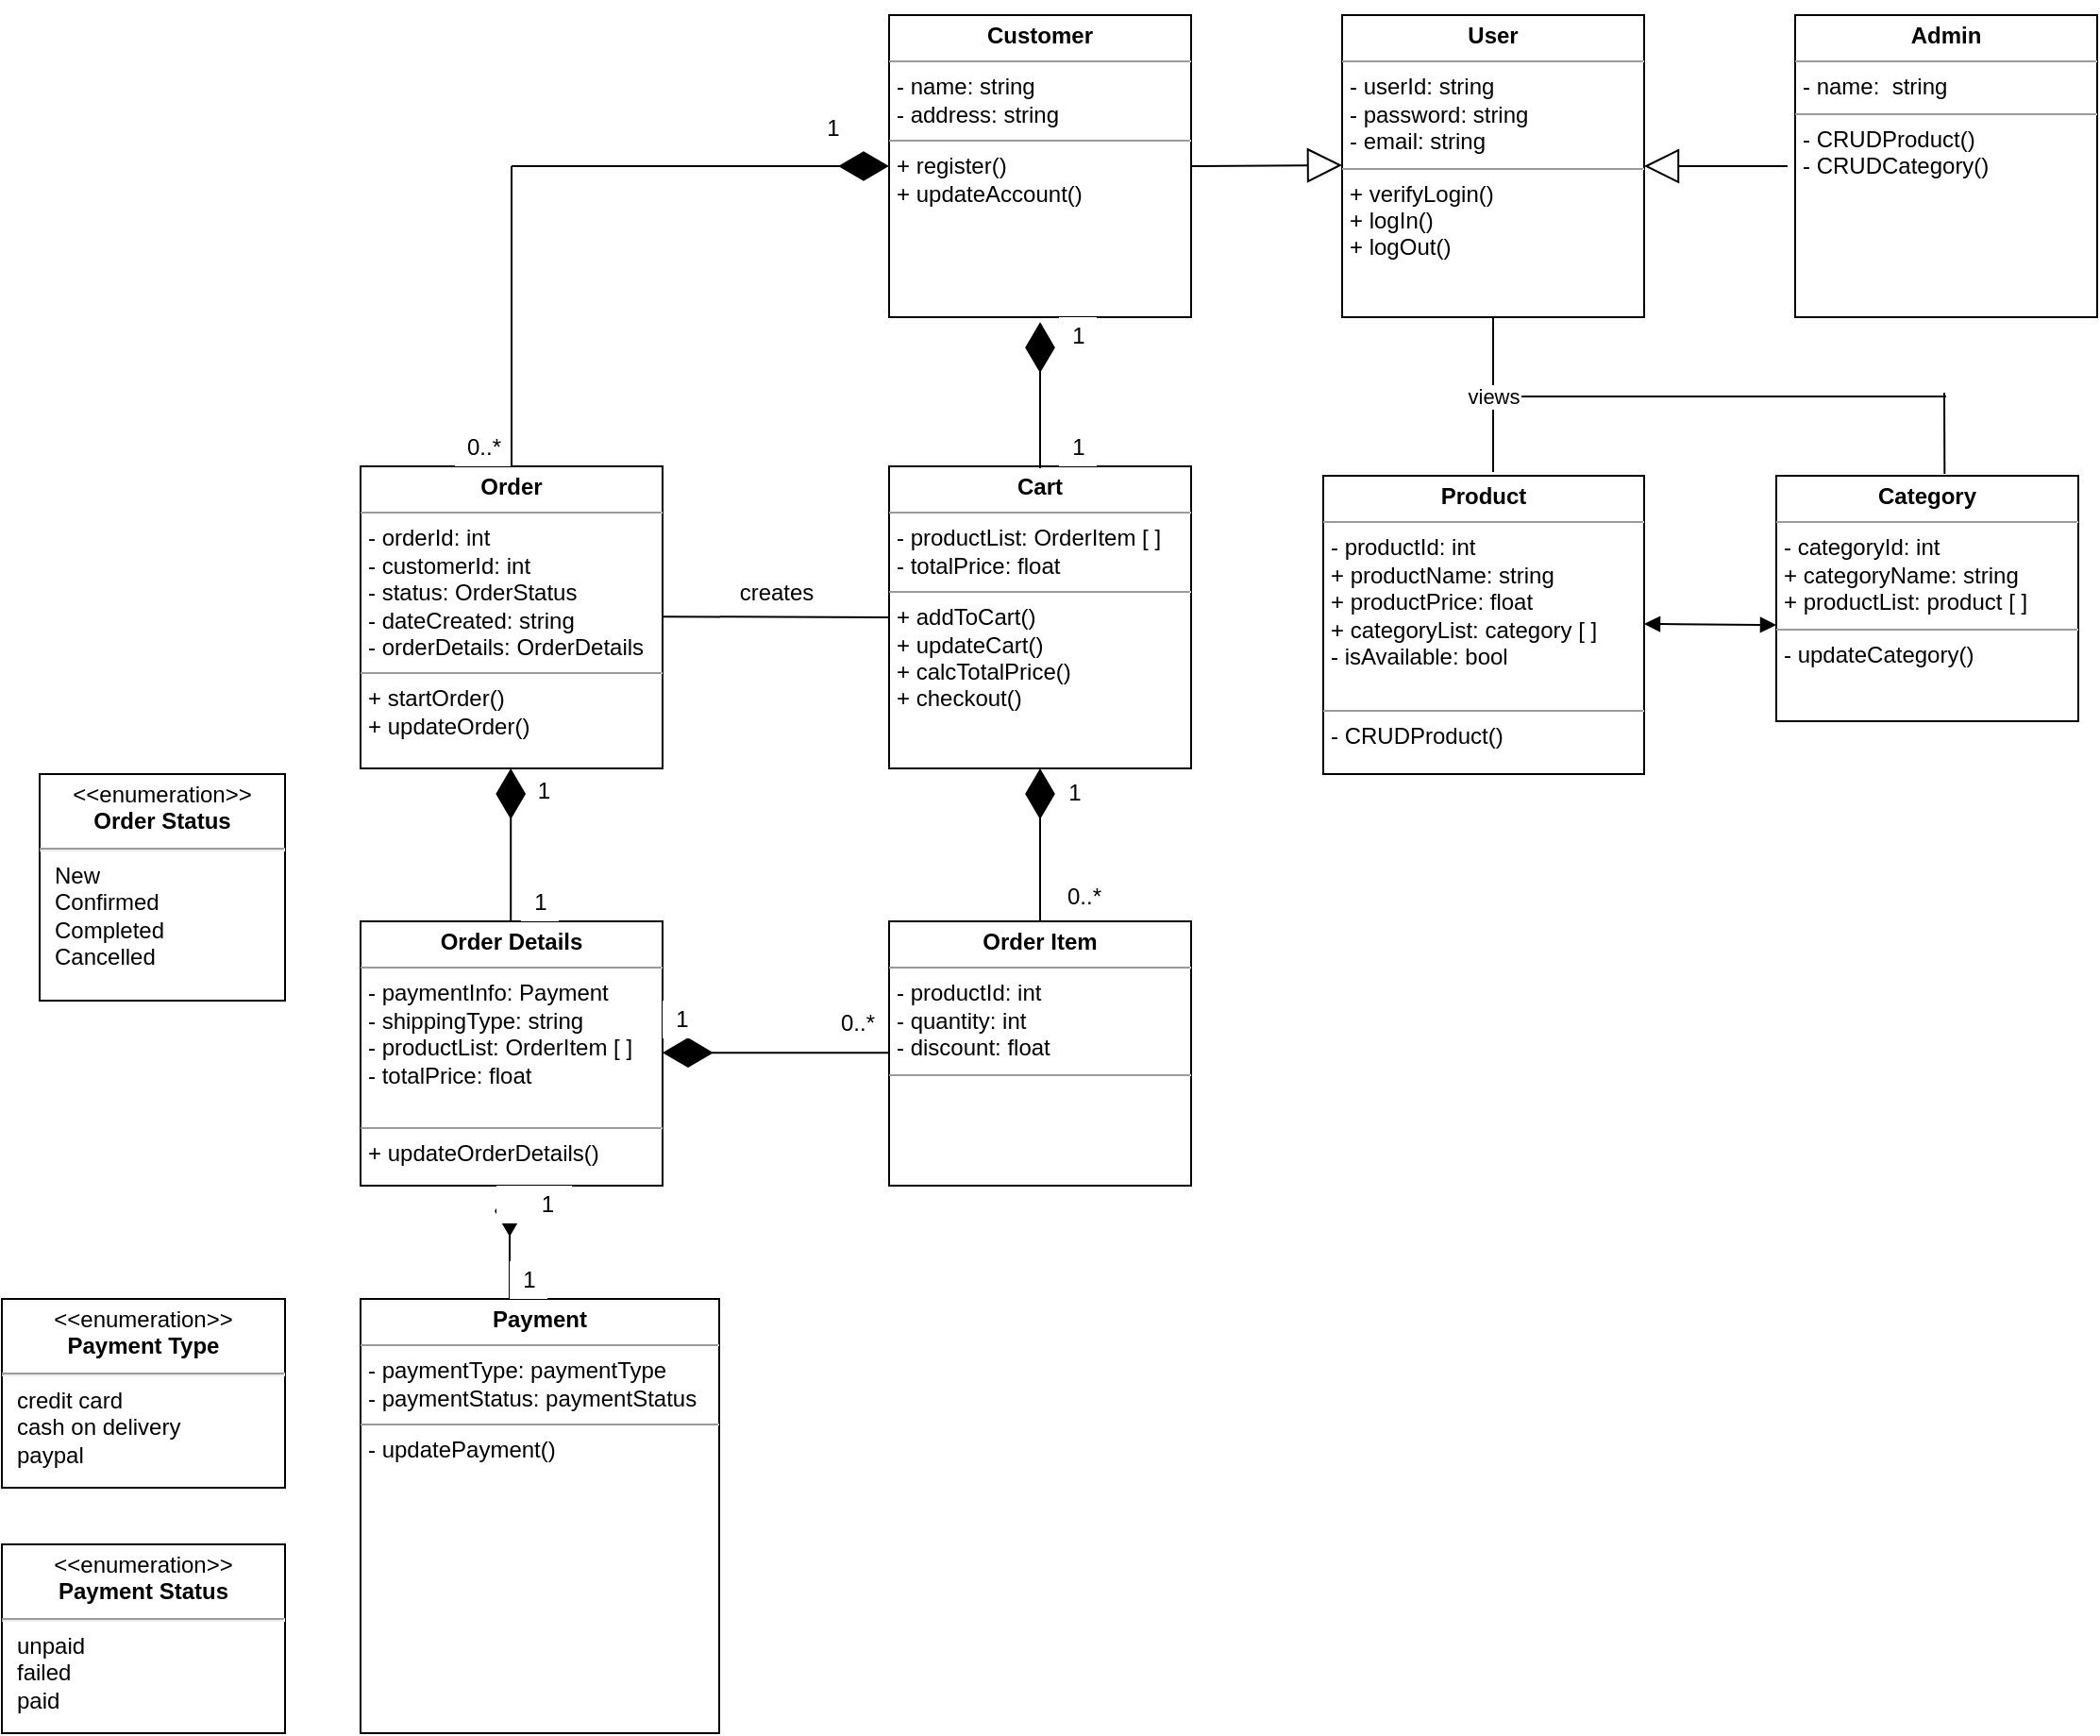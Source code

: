 <mxfile>
    <diagram id="4WTziGNIGlmO13hIclLN" name="Page-1">
        <mxGraphModel dx="2909" dy="871" grid="1" gridSize="10" guides="1" tooltips="1" connect="1" arrows="1" fold="1" page="1" pageScale="1" pageWidth="1100" pageHeight="850" background="none" math="0" shadow="0">
            <root>
                <mxCell id="0"/>
                <mxCell id="1" parent="0"/>
                <mxCell id="10" value="&lt;p style=&quot;margin: 0px ; margin-top: 4px ; text-align: center&quot;&gt;&lt;b&gt;Customer&lt;/b&gt;&lt;/p&gt;&lt;hr size=&quot;1&quot;&gt;&lt;p style=&quot;margin: 0px ; margin-left: 4px&quot;&gt;- name: string&lt;/p&gt;&lt;p style=&quot;margin: 0px ; margin-left: 4px&quot;&gt;- address: string&lt;/p&gt;&lt;hr size=&quot;1&quot;&gt;&lt;p style=&quot;margin: 0px ; margin-left: 4px&quot;&gt;+ register()&lt;/p&gt;&lt;p style=&quot;margin: 0px ; margin-left: 4px&quot;&gt;+ updateAccount()&lt;/p&gt;" style="verticalAlign=top;align=left;overflow=fill;fontSize=12;fontFamily=Helvetica;html=1;" parent="1" vertex="1">
                    <mxGeometry x="40" y="80" width="160" height="160" as="geometry"/>
                </mxCell>
                <mxCell id="14" value="&lt;p style=&quot;margin: 0px ; margin-top: 4px ; text-align: center&quot;&gt;&lt;b&gt;User&lt;/b&gt;&lt;/p&gt;&lt;hr size=&quot;1&quot;&gt;&lt;p style=&quot;margin: 0px ; margin-left: 4px&quot;&gt;- userId: string&lt;/p&gt;&lt;p style=&quot;margin: 0px ; margin-left: 4px&quot;&gt;- password: string&lt;/p&gt;&lt;p style=&quot;margin: 0px ; margin-left: 4px&quot;&gt;- email: string&lt;/p&gt;&lt;hr size=&quot;1&quot;&gt;&lt;p style=&quot;margin: 0px ; margin-left: 4px&quot;&gt;+ verifyLogin()&lt;/p&gt;&lt;p style=&quot;margin: 0px 0px 0px 4px&quot;&gt;+ logIn()&lt;/p&gt;&lt;p style=&quot;margin: 0px 0px 0px 4px&quot;&gt;+ logOut()&lt;/p&gt;" style="verticalAlign=top;align=left;overflow=fill;fontSize=12;fontFamily=Helvetica;html=1;" parent="1" vertex="1">
                    <mxGeometry x="280" y="80" width="160" height="160" as="geometry"/>
                </mxCell>
                <mxCell id="79" style="edgeStyle=none;rounded=0;orthogonalLoop=1;jettySize=auto;html=1;exitX=0.5;exitY=0;exitDx=0;exitDy=0;" parent="1" source="18" edge="1">
                    <mxGeometry relative="1" as="geometry">
                        <mxPoint x="600" y="80" as="targetPoint"/>
                    </mxGeometry>
                </mxCell>
                <mxCell id="18" value="&lt;p style=&quot;margin: 0px ; margin-top: 4px ; text-align: center&quot;&gt;&lt;b&gt;Admin&lt;/b&gt;&lt;/p&gt;&lt;hr size=&quot;1&quot;&gt;&lt;p style=&quot;margin: 0px ; margin-left: 4px&quot;&gt;- name:&amp;nbsp; string&lt;/p&gt;&lt;hr size=&quot;1&quot;&gt;&lt;p style=&quot;margin: 0px ; margin-left: 4px&quot;&gt;- CRUDProduct()&lt;/p&gt;&lt;p style=&quot;margin: 0px ; margin-left: 4px&quot;&gt;- CRUDCategory()&lt;/p&gt;" style="verticalAlign=top;align=left;overflow=fill;fontSize=12;fontFamily=Helvetica;html=1;" parent="1" vertex="1">
                    <mxGeometry x="520" y="80" width="160" height="160" as="geometry"/>
                </mxCell>
                <mxCell id="19" value="&lt;p style=&quot;margin: 0px ; margin-top: 4px ; text-align: center&quot;&gt;&lt;b&gt;Cart&lt;/b&gt;&lt;/p&gt;&lt;hr size=&quot;1&quot;&gt;&lt;p style=&quot;margin: 0px ; margin-left: 4px&quot;&gt;- productList: OrderItem [ ]&lt;/p&gt;&lt;p style=&quot;margin: 0px ; margin-left: 4px&quot;&gt;- totalPrice: float&lt;/p&gt;&lt;hr size=&quot;1&quot;&gt;&lt;p style=&quot;margin: 0px ; margin-left: 4px&quot;&gt;+ addToCart()&lt;/p&gt;&lt;p style=&quot;margin: 0px ; margin-left: 4px&quot;&gt;+ updateCart()&lt;/p&gt;&lt;p style=&quot;margin: 0px ; margin-left: 4px&quot;&gt;+ calcTotalPrice()&lt;/p&gt;&lt;p style=&quot;margin: 0px ; margin-left: 4px&quot;&gt;+ checkout()&lt;/p&gt;" style="verticalAlign=top;align=left;overflow=fill;fontSize=12;fontFamily=Helvetica;html=1;" parent="1" vertex="1">
                    <mxGeometry x="40" y="319" width="160" height="160" as="geometry"/>
                </mxCell>
                <mxCell id="20" value="&lt;p style=&quot;margin: 0px ; margin-top: 4px ; text-align: center&quot;&gt;&lt;b&gt;Order&lt;/b&gt;&lt;/p&gt;&lt;hr size=&quot;1&quot;&gt;&lt;p style=&quot;margin: 0px ; margin-left: 4px&quot;&gt;- orderId: int&lt;/p&gt;&lt;p style=&quot;margin: 0px ; margin-left: 4px&quot;&gt;- customerId: int&lt;/p&gt;&lt;p style=&quot;margin: 0px ; margin-left: 4px&quot;&gt;- status: OrderStatus&lt;/p&gt;&lt;p style=&quot;margin: 0px ; margin-left: 4px&quot;&gt;&lt;span&gt;- dateCreated: string&lt;/span&gt;&lt;br&gt;&lt;/p&gt;&lt;p style=&quot;margin: 0px ; margin-left: 4px&quot;&gt;&lt;span&gt;- orderDetails: OrderDetails&lt;/span&gt;&lt;/p&gt;&lt;hr size=&quot;1&quot;&gt;&lt;p style=&quot;margin: 0px 0px 0px 4px&quot;&gt;+ startOrder()&lt;/p&gt;&lt;p style=&quot;margin: 0px 0px 0px 4px&quot;&gt;+ updateOrder()&lt;/p&gt;&lt;p style=&quot;margin: 0px 0px 0px 4px&quot;&gt;&lt;br&gt;&lt;/p&gt;" style="verticalAlign=top;align=left;overflow=fill;fontSize=12;fontFamily=Helvetica;html=1;" parent="1" vertex="1">
                    <mxGeometry x="-240" y="319" width="160" height="160" as="geometry"/>
                </mxCell>
                <mxCell id="21" value="&lt;p style=&quot;margin: 0px ; margin-top: 4px ; text-align: center&quot;&gt;&lt;b&gt;Order Details&lt;/b&gt;&lt;/p&gt;&lt;hr size=&quot;1&quot;&gt;&lt;p style=&quot;margin: 0px ; margin-left: 4px&quot;&gt;&lt;span&gt;- paymentInfo: Payment&lt;/span&gt;&lt;/p&gt;&lt;p style=&quot;margin: 0px ; margin-left: 4px&quot;&gt;&lt;span&gt;- shippingType: string&lt;/span&gt;&lt;br&gt;&lt;/p&gt;&lt;p style=&quot;margin: 0px ; margin-left: 4px&quot;&gt;- productList: OrderItem [ ]&lt;/p&gt;&lt;p style=&quot;margin: 0px ; margin-left: 4px&quot;&gt;&lt;span&gt;- totalPrice: float&lt;/span&gt;&lt;/p&gt;&lt;p style=&quot;margin: 0px ; margin-left: 4px&quot;&gt;&lt;br&gt;&lt;/p&gt;&lt;hr size=&quot;1&quot;&gt;&lt;p style=&quot;margin: 0px ; margin-left: 4px&quot;&gt;+ updateOrderDetails()&lt;/p&gt;" style="verticalAlign=top;align=left;overflow=fill;fontSize=12;fontFamily=Helvetica;html=1;" parent="1" vertex="1">
                    <mxGeometry x="-240" y="560" width="160" height="140" as="geometry"/>
                </mxCell>
                <mxCell id="25" value="" style="endArrow=block;endSize=16;endFill=0;html=1;entryX=1;entryY=0.5;entryDx=0;entryDy=0;" parent="1" target="14" edge="1">
                    <mxGeometry width="160" relative="1" as="geometry">
                        <mxPoint x="516" y="160" as="sourcePoint"/>
                        <mxPoint x="520" y="139.71" as="targetPoint"/>
                    </mxGeometry>
                </mxCell>
                <mxCell id="26" value="" style="endArrow=block;endSize=16;endFill=0;html=1;exitX=1;exitY=0.5;exitDx=0;exitDy=0;" parent="1" source="10" edge="1">
                    <mxGeometry width="160" relative="1" as="geometry">
                        <mxPoint x="360" y="159.5" as="sourcePoint"/>
                        <mxPoint x="280" y="159.5" as="targetPoint"/>
                    </mxGeometry>
                </mxCell>
                <mxCell id="35" value="&lt;p style=&quot;margin: 0px ; margin-top: 4px ; text-align: center&quot;&gt;&lt;b&gt;Product&lt;/b&gt;&lt;/p&gt;&lt;hr size=&quot;1&quot;&gt;&lt;p style=&quot;margin: 0px ; margin-left: 4px&quot;&gt;- productId: int&lt;/p&gt;&lt;p style=&quot;margin: 0px ; margin-left: 4px&quot;&gt;+ productName: string&lt;/p&gt;&lt;p style=&quot;margin: 0px ; margin-left: 4px&quot;&gt;+ productPrice: float&lt;/p&gt;&lt;p style=&quot;margin: 0px ; margin-left: 4px&quot;&gt;+ categoryList: category [ ]&lt;/p&gt;&lt;p style=&quot;margin: 0px ; margin-left: 4px&quot;&gt;- isAvailable: bool&lt;/p&gt;&lt;br&gt;&lt;hr size=&quot;1&quot;&gt;&lt;p style=&quot;margin: 0px ; margin-left: 4px&quot;&gt;- CRUDProduct()&lt;/p&gt;" style="verticalAlign=top;align=left;overflow=fill;fontSize=12;fontFamily=Helvetica;html=1;" parent="1" vertex="1">
                    <mxGeometry x="270" y="324" width="170" height="158" as="geometry"/>
                </mxCell>
                <mxCell id="70" value="&lt;p style=&quot;margin: 0px ; margin-top: 4px ; text-align: center&quot;&gt;&lt;b&gt;Category&lt;/b&gt;&lt;/p&gt;&lt;hr size=&quot;1&quot;&gt;&lt;p style=&quot;margin: 0px ; margin-left: 4px&quot;&gt;- categoryId: int&lt;/p&gt;&lt;p style=&quot;margin: 0px ; margin-left: 4px&quot;&gt;+ categoryName: string&lt;/p&gt;&lt;p style=&quot;margin: 0px ; margin-left: 4px&quot;&gt;+ productList: product [ ]&lt;/p&gt;&lt;hr size=&quot;1&quot;&gt;&lt;p style=&quot;margin: 0px ; margin-left: 4px&quot;&gt;- updateCategory()&lt;/p&gt;" style="verticalAlign=top;align=left;overflow=fill;fontSize=12;fontFamily=Helvetica;html=1;" parent="1" vertex="1">
                    <mxGeometry x="510" y="324" width="160" height="130" as="geometry"/>
                </mxCell>
                <mxCell id="85" value="" style="endArrow=diamondThin;endFill=1;endSize=24;html=1;" parent="1" edge="1">
                    <mxGeometry width="160" relative="1" as="geometry">
                        <mxPoint x="120" y="320" as="sourcePoint"/>
                        <mxPoint x="120" y="242.58" as="targetPoint"/>
                    </mxGeometry>
                </mxCell>
                <mxCell id="87" value="" style="endArrow=diamondThin;endFill=1;endSize=24;html=1;entryX=0;entryY=0.5;entryDx=0;entryDy=0;" parent="1" target="10" edge="1">
                    <mxGeometry width="160" relative="1" as="geometry">
                        <mxPoint x="-160" y="160" as="sourcePoint"/>
                        <mxPoint x="-70" y="130" as="targetPoint"/>
                    </mxGeometry>
                </mxCell>
                <mxCell id="93" style="edgeStyle=none;rounded=0;orthogonalLoop=1;jettySize=auto;html=1;entryX=0.5;entryY=0;entryDx=0;entryDy=0;" parent="1" source="35" target="35" edge="1">
                    <mxGeometry relative="1" as="geometry"/>
                </mxCell>
                <mxCell id="100" value="" style="endArrow=none;html=1;exitX=0.5;exitY=0;exitDx=0;exitDy=0;" parent="1" edge="1">
                    <mxGeometry width="50" height="50" relative="1" as="geometry">
                        <mxPoint x="360" y="322" as="sourcePoint"/>
                        <mxPoint x="360" y="240" as="targetPoint"/>
                    </mxGeometry>
                </mxCell>
                <mxCell id="102" value="views" style="edgeLabel;html=1;align=center;verticalAlign=middle;resizable=0;points=[];" parent="100" vertex="1" connectable="0">
                    <mxGeometry x="-0.111" relative="1" as="geometry">
                        <mxPoint y="-4" as="offset"/>
                    </mxGeometry>
                </mxCell>
                <mxCell id="109" value="&lt;p style=&quot;margin: 0px ; margin-top: 4px ; text-align: center&quot;&gt;&amp;lt;&amp;lt;enumeration&amp;gt;&amp;gt;&lt;br&gt;&lt;b&gt;Order Status&lt;/b&gt;&lt;/p&gt;&lt;hr&gt;&lt;p style=&quot;margin: 0px ; margin-left: 8px ; text-align: left&quot;&gt;New&lt;/p&gt;&lt;p style=&quot;margin: 0px ; margin-left: 8px ; text-align: left&quot;&gt;Confirmed&lt;br&gt;&lt;/p&gt;&lt;p style=&quot;margin: 0px ; margin-left: 8px ; text-align: left&quot;&gt;Completed&lt;/p&gt;&lt;p style=&quot;margin: 0px ; margin-left: 8px ; text-align: left&quot;&gt;Cancelled&lt;/p&gt;" style="shape=rect;html=1;overflow=fill;whiteSpace=wrap;" parent="1" vertex="1">
                    <mxGeometry x="-410" y="482" width="130" height="120" as="geometry"/>
                </mxCell>
                <mxCell id="112" value="1" style="text;html=1;resizable=0;autosize=1;align=center;verticalAlign=middle;points=[];fillColor=#FFFFFF;strokeColor=none;rounded=0;" parent="1" vertex="1">
                    <mxGeometry x="130" y="240" width="20" height="20" as="geometry"/>
                </mxCell>
                <mxCell id="113" value="1" style="text;html=1;resizable=0;autosize=1;align=center;verticalAlign=middle;points=[];fillColor=#FFFFFF;strokeColor=none;rounded=0;" parent="1" vertex="1">
                    <mxGeometry x="130" y="299" width="20" height="20" as="geometry"/>
                </mxCell>
                <mxCell id="114" value="1" style="text;html=1;resizable=0;autosize=1;align=center;verticalAlign=middle;points=[];fillColor=#FFFFFF;strokeColor=none;rounded=0;" parent="1" vertex="1">
                    <mxGeometry y="130" width="20" height="20" as="geometry"/>
                </mxCell>
                <mxCell id="115" value="0..*" style="text;html=1;resizable=0;autosize=1;align=center;verticalAlign=middle;points=[];fillColor=#FFFFFF;strokeColor=none;rounded=0;" parent="1" vertex="1">
                    <mxGeometry x="-190" y="299" width="30" height="20" as="geometry"/>
                </mxCell>
                <mxCell id="116" value="&amp;nbsp; &amp;nbsp; 1" style="text;html=1;resizable=0;autosize=1;align=center;verticalAlign=middle;points=[];fillColor=#FFFFFF;strokeColor=none;rounded=0;" parent="1" vertex="1">
                    <mxGeometry x="-170" y="481" width="40" height="20" as="geometry"/>
                </mxCell>
                <mxCell id="117" value="1" style="text;html=1;resizable=0;autosize=1;align=center;verticalAlign=middle;points=[];fillColor=#FFFFFF;strokeColor=none;rounded=0;" parent="1" vertex="1">
                    <mxGeometry x="-155" y="540" width="20" height="20" as="geometry"/>
                </mxCell>
                <mxCell id="118" value="" style="endArrow=none;html=1;exitX=0.5;exitY=0;exitDx=0;exitDy=0;" parent="1" source="20" edge="1">
                    <mxGeometry width="50" height="50" relative="1" as="geometry">
                        <mxPoint x="-160" y="310" as="sourcePoint"/>
                        <mxPoint x="-160" y="160" as="targetPoint"/>
                    </mxGeometry>
                </mxCell>
                <mxCell id="125" value="" style="endArrow=none;html=1;exitX=1;exitY=0;exitDx=0;exitDy=0;entryX=0;entryY=0.5;entryDx=0;entryDy=0;" parent="1" target="19" edge="1">
                    <mxGeometry width="50" height="50" relative="1" as="geometry">
                        <mxPoint x="-80" y="398.58" as="sourcePoint"/>
                        <mxPoint x="30" y="398.58" as="targetPoint"/>
                    </mxGeometry>
                </mxCell>
                <mxCell id="131" value="&lt;p style=&quot;margin: 0px ; margin-top: 4px ; text-align: center&quot;&gt;&lt;b&gt;Order Item&lt;/b&gt;&lt;/p&gt;&lt;hr size=&quot;1&quot;&gt;&lt;p style=&quot;margin: 0px ; margin-left: 4px&quot;&gt;- productId: int&lt;/p&gt;&lt;p style=&quot;margin: 0px ; margin-left: 4px&quot;&gt;- quantity: int&lt;/p&gt;&lt;p style=&quot;margin: 0px ; margin-left: 4px&quot;&gt;- discount: float&lt;/p&gt;&lt;hr size=&quot;1&quot;&gt;&lt;p style=&quot;margin: 0px ; margin-left: 4px&quot;&gt;&lt;br&gt;&lt;/p&gt;" style="verticalAlign=top;align=left;overflow=fill;fontSize=12;fontFamily=Helvetica;html=1;" parent="1" vertex="1">
                    <mxGeometry x="40" y="560" width="160" height="140" as="geometry"/>
                </mxCell>
                <mxCell id="132" value="" style="endArrow=diamondThin;endFill=1;endSize=24;html=1;entryX=0.5;entryY=1;entryDx=0;entryDy=0;exitX=0.5;exitY=0;exitDx=0;exitDy=0;" parent="1" source="131" target="19" edge="1">
                    <mxGeometry width="160" relative="1" as="geometry">
                        <mxPoint x="120" y="550" as="sourcePoint"/>
                        <mxPoint x="180" y="540" as="targetPoint"/>
                    </mxGeometry>
                </mxCell>
                <mxCell id="133" value="" style="endArrow=diamondThin;endFill=1;endSize=24;html=1;entryX=0.5;entryY=1;entryDx=0;entryDy=0;" parent="1" edge="1">
                    <mxGeometry width="160" relative="1" as="geometry">
                        <mxPoint x="40" y="629.58" as="sourcePoint"/>
                        <mxPoint x="-80" y="629.58" as="targetPoint"/>
                    </mxGeometry>
                </mxCell>
                <mxCell id="140" value="" style="line;strokeWidth=1;fillColor=none;align=left;verticalAlign=middle;spacingTop=-1;spacingLeft=3;spacingRight=3;rotatable=0;labelPosition=right;points=[];portConstraint=eastwest;" parent="1" vertex="1">
                    <mxGeometry x="375" y="278" width="225" height="8" as="geometry"/>
                </mxCell>
                <mxCell id="141" value="" style="endArrow=none;html=1;exitX=0.5;exitY=0;exitDx=0;exitDy=0;" parent="1" edge="1">
                    <mxGeometry width="50" height="50" relative="1" as="geometry">
                        <mxPoint x="599.17" y="323" as="sourcePoint"/>
                        <mxPoint x="599" y="280" as="targetPoint"/>
                    </mxGeometry>
                </mxCell>
                <mxCell id="143" value="creates" style="text;html=1;resizable=0;autosize=1;align=center;verticalAlign=middle;points=[];fillColor=none;strokeColor=none;rounded=0;" parent="1" vertex="1">
                    <mxGeometry x="-50" y="376" width="60" height="20" as="geometry"/>
                </mxCell>
                <mxCell id="144" value="&lt;p style=&quot;margin: 0px ; margin-top: 4px ; text-align: center&quot;&gt;&lt;b&gt;Payment&lt;/b&gt;&lt;/p&gt;&lt;hr size=&quot;1&quot;&gt;&lt;p style=&quot;margin: 0px ; margin-left: 4px&quot;&gt;- paymentType: paymentType&lt;/p&gt;&lt;p style=&quot;margin: 0px ; margin-left: 4px&quot;&gt;- paymentStatus: paymentStatus&lt;/p&gt;&lt;hr size=&quot;1&quot;&gt;&lt;p style=&quot;margin: 0px ; margin-left: 4px&quot;&gt;- updatePayment()&lt;/p&gt;" style="verticalAlign=top;align=left;overflow=fill;fontSize=12;fontFamily=Helvetica;html=1;" parent="1" vertex="1">
                    <mxGeometry x="-240" y="760" width="190" height="230" as="geometry"/>
                </mxCell>
                <mxCell id="145" value="&lt;p style=&quot;margin: 0px ; margin-top: 4px ; text-align: center&quot;&gt;&amp;lt;&amp;lt;enumeration&amp;gt;&amp;gt;&lt;br&gt;&lt;b&gt;Payment Type&lt;/b&gt;&lt;/p&gt;&lt;hr&gt;&lt;p style=&quot;margin: 0px ; margin-left: 8px ; text-align: left&quot;&gt;credit card&lt;br&gt;cash on delivery&lt;/p&gt;&lt;p style=&quot;margin: 0px ; margin-left: 8px ; text-align: left&quot;&gt;paypal&lt;/p&gt;" style="shape=rect;html=1;overflow=fill;whiteSpace=wrap;" parent="1" vertex="1">
                    <mxGeometry x="-430" y="760" width="150" height="100" as="geometry"/>
                </mxCell>
                <mxCell id="146" value="&lt;p style=&quot;margin: 0px ; margin-top: 4px ; text-align: center&quot;&gt;&amp;lt;&amp;lt;enumeration&amp;gt;&amp;gt;&lt;br&gt;&lt;b&gt;Payment Status&lt;/b&gt;&lt;/p&gt;&lt;hr&gt;&lt;p style=&quot;margin: 0px ; margin-left: 8px ; text-align: left&quot;&gt;unpaid&lt;/p&gt;&lt;p style=&quot;margin: 0px ; margin-left: 8px ; text-align: left&quot;&gt;failed&lt;/p&gt;&lt;p style=&quot;margin: 0px ; margin-left: 8px ; text-align: left&quot;&gt;paid&lt;/p&gt;&lt;p style=&quot;margin: 0px ; margin-left: 8px ; text-align: left&quot;&gt;&lt;br&gt;&lt;/p&gt;" style="shape=rect;html=1;overflow=fill;whiteSpace=wrap;" parent="1" vertex="1">
                    <mxGeometry x="-430" y="890" width="150" height="100" as="geometry"/>
                </mxCell>
                <mxCell id="148" value="" style="endArrow=diamondThin;endFill=1;endSize=24;html=1;" parent="1" edge="1">
                    <mxGeometry width="160" relative="1" as="geometry">
                        <mxPoint x="-161" y="760" as="sourcePoint"/>
                        <mxPoint x="-161" y="700" as="targetPoint"/>
                    </mxGeometry>
                </mxCell>
                <mxCell id="151" value="" style="endArrow=diamondThin;endFill=1;endSize=24;html=1;entryX=0.5;entryY=1;entryDx=0;entryDy=0;exitX=0.5;exitY=0;exitDx=0;exitDy=0;" parent="1" edge="1">
                    <mxGeometry width="160" relative="1" as="geometry">
                        <mxPoint x="-160.4" y="560" as="sourcePoint"/>
                        <mxPoint x="-160.4" y="479" as="targetPoint"/>
                    </mxGeometry>
                </mxCell>
                <mxCell id="152" value="1" style="text;html=1;resizable=0;autosize=1;align=center;verticalAlign=middle;points=[];fillColor=#FFFFFF;strokeColor=none;rounded=0;" parent="1" vertex="1">
                    <mxGeometry x="128" y="482" width="20" height="20" as="geometry"/>
                </mxCell>
                <mxCell id="153" value="0..*" style="text;html=1;resizable=0;autosize=1;align=center;verticalAlign=middle;points=[];fillColor=#FFFFFF;strokeColor=none;rounded=0;" parent="1" vertex="1">
                    <mxGeometry x="128" y="537" width="30" height="20" as="geometry"/>
                </mxCell>
                <mxCell id="154" value="1" style="text;html=1;resizable=0;autosize=1;align=center;verticalAlign=middle;points=[];fillColor=#FFFFFF;strokeColor=none;rounded=0;" parent="1" vertex="1">
                    <mxGeometry x="-80" y="602" width="20" height="20" as="geometry"/>
                </mxCell>
                <mxCell id="155" value="0..*" style="text;html=1;resizable=0;autosize=1;align=center;verticalAlign=middle;points=[];fillColor=#FFFFFF;strokeColor=none;rounded=0;" parent="1" vertex="1">
                    <mxGeometry x="8" y="604" width="30" height="20" as="geometry"/>
                </mxCell>
                <mxCell id="156" value="&amp;nbsp; &amp;nbsp; 1" style="text;html=1;resizable=0;autosize=1;align=center;verticalAlign=middle;points=[];fillColor=#FFFFFF;strokeColor=none;rounded=0;" parent="1" vertex="1">
                    <mxGeometry x="-168" y="700" width="40" height="20" as="geometry"/>
                </mxCell>
                <mxCell id="157" value="1" style="text;html=1;resizable=0;autosize=1;align=center;verticalAlign=middle;points=[];fillColor=#FFFFFF;strokeColor=none;rounded=0;" parent="1" vertex="1">
                    <mxGeometry x="-161" y="740" width="20" height="20" as="geometry"/>
                </mxCell>
                <mxCell id="158" value="" style="endArrow=block;startArrow=block;endFill=1;startFill=1;html=1;" edge="1" parent="1">
                    <mxGeometry width="160" relative="1" as="geometry">
                        <mxPoint x="440" y="402.5" as="sourcePoint"/>
                        <mxPoint x="510" y="403" as="targetPoint"/>
                    </mxGeometry>
                </mxCell>
            </root>
        </mxGraphModel>
    </diagram>
</mxfile>